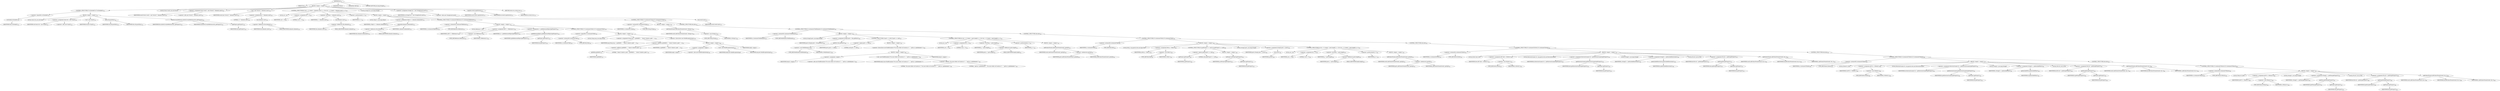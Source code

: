 digraph "list" {  
"581" [label = <(METHOD,list)<SUB>311</SUB>> ]
"77" [label = <(PARAM,this)<SUB>311</SUB>> ]
"582" [label = <(BLOCK,&lt;empty&gt;,&lt;empty&gt;)<SUB>311</SUB>> ]
"583" [label = <(CONTROL_STRUCTURE,if (!isChecked()),if (!isChecked()))<SUB>312</SUB>> ]
"584" [label = <(&lt;operator&gt;.logicalNot,!isChecked())<SUB>312</SUB>> ]
"585" [label = <(isChecked,isChecked())<SUB>312</SUB>> ]
"76" [label = <(IDENTIFIER,this,isChecked())<SUB>312</SUB>> ]
"586" [label = <(BLOCK,&lt;empty&gt;,&lt;empty&gt;)<SUB>312</SUB>> ]
"79" [label = <(LOCAL,Stack stk: java.util.Stack)> ]
"587" [label = <(&lt;operator&gt;.assignment,Stack stk = new Stack())<SUB>314</SUB>> ]
"588" [label = <(IDENTIFIER,stk,Stack stk = new Stack())<SUB>314</SUB>> ]
"589" [label = <(&lt;operator&gt;.alloc,new Stack())<SUB>314</SUB>> ]
"590" [label = <(&lt;init&gt;,new Stack())<SUB>314</SUB>> ]
"78" [label = <(IDENTIFIER,stk,new Stack())<SUB>314</SUB>> ]
"591" [label = <(push,stk.push(this))<SUB>315</SUB>> ]
"592" [label = <(IDENTIFIER,stk,stk.push(this))<SUB>315</SUB>> ]
"80" [label = <(IDENTIFIER,this,stk.push(this))<SUB>315</SUB>> ]
"593" [label = <(dieOnCircularReference,dieOnCircularReference(stk, getProject()))<SUB>316</SUB>> ]
"82" [label = <(IDENTIFIER,this,dieOnCircularReference(stk, getProject()))<SUB>316</SUB>> ]
"594" [label = <(IDENTIFIER,stk,dieOnCircularReference(stk, getProject()))<SUB>316</SUB>> ]
"595" [label = <(getProject,getProject())<SUB>316</SUB>> ]
"81" [label = <(IDENTIFIER,this,getProject())<SUB>316</SUB>> ]
"84" [label = <(LOCAL,Vector result: java.util.Vector)> ]
"596" [label = <(&lt;operator&gt;.assignment,Vector result = new Vector(2 * elements.size()))<SUB>319</SUB>> ]
"597" [label = <(IDENTIFIER,result,Vector result = new Vector(2 * elements.size()))<SUB>319</SUB>> ]
"598" [label = <(&lt;operator&gt;.alloc,new Vector(2 * elements.size()))<SUB>319</SUB>> ]
"599" [label = <(&lt;init&gt;,new Vector(2 * elements.size()))<SUB>319</SUB>> ]
"83" [label = <(IDENTIFIER,result,new Vector(2 * elements.size()))<SUB>319</SUB>> ]
"600" [label = <(&lt;operator&gt;.multiplication,2 * elements.size())<SUB>319</SUB>> ]
"601" [label = <(LITERAL,2,2 * elements.size())<SUB>319</SUB>> ]
"602" [label = <(size,elements.size())<SUB>319</SUB>> ]
"603" [label = <(&lt;operator&gt;.fieldAccess,this.elements)<SUB>319</SUB>> ]
"604" [label = <(IDENTIFIER,this,elements.size())<SUB>319</SUB>> ]
"605" [label = <(FIELD_IDENTIFIER,elements,elements)<SUB>319</SUB>> ]
"606" [label = <(CONTROL_STRUCTURE,for (int i = 0; Some(i &lt; elements.size()); i++),for (int i = 0; Some(i &lt; elements.size()); i++))<SUB>320</SUB>> ]
"607" [label = <(LOCAL,int i: int)> ]
"608" [label = <(&lt;operator&gt;.assignment,int i = 0)<SUB>320</SUB>> ]
"609" [label = <(IDENTIFIER,i,int i = 0)<SUB>320</SUB>> ]
"610" [label = <(LITERAL,0,int i = 0)<SUB>320</SUB>> ]
"611" [label = <(&lt;operator&gt;.lessThan,i &lt; elements.size())<SUB>320</SUB>> ]
"612" [label = <(IDENTIFIER,i,i &lt; elements.size())<SUB>320</SUB>> ]
"613" [label = <(size,elements.size())<SUB>320</SUB>> ]
"614" [label = <(&lt;operator&gt;.fieldAccess,this.elements)<SUB>320</SUB>> ]
"615" [label = <(IDENTIFIER,this,elements.size())<SUB>320</SUB>> ]
"616" [label = <(FIELD_IDENTIFIER,elements,elements)<SUB>320</SUB>> ]
"617" [label = <(&lt;operator&gt;.postIncrement,i++)<SUB>320</SUB>> ]
"618" [label = <(IDENTIFIER,i,i++)<SUB>320</SUB>> ]
"619" [label = <(BLOCK,&lt;empty&gt;,&lt;empty&gt;)<SUB>320</SUB>> ]
"620" [label = <(LOCAL,Object o: java.lang.Object)> ]
"621" [label = <(&lt;operator&gt;.assignment,Object o = elements.elementAt(i))<SUB>321</SUB>> ]
"622" [label = <(IDENTIFIER,o,Object o = elements.elementAt(i))<SUB>321</SUB>> ]
"623" [label = <(elementAt,elements.elementAt(i))<SUB>321</SUB>> ]
"624" [label = <(&lt;operator&gt;.fieldAccess,this.elements)<SUB>321</SUB>> ]
"625" [label = <(IDENTIFIER,this,elements.elementAt(i))<SUB>321</SUB>> ]
"626" [label = <(FIELD_IDENTIFIER,elements,elements)<SUB>321</SUB>> ]
"627" [label = <(IDENTIFIER,i,elements.elementAt(i))<SUB>321</SUB>> ]
"628" [label = <(CONTROL_STRUCTURE,if (o instanceof Reference),if (o instanceof Reference))<SUB>322</SUB>> ]
"629" [label = <(&lt;operator&gt;.instanceOf,o instanceof Reference)<SUB>322</SUB>> ]
"630" [label = <(IDENTIFIER,o,o instanceof Reference)<SUB>322</SUB>> ]
"631" [label = <(TYPE_REF,Reference,Reference)<SUB>322</SUB>> ]
"632" [label = <(BLOCK,&lt;empty&gt;,&lt;empty&gt;)<SUB>322</SUB>> ]
"633" [label = <(LOCAL,Reference r: ANY)> ]
"634" [label = <(&lt;operator&gt;.assignment,ANY r = (Reference) o)<SUB>323</SUB>> ]
"635" [label = <(IDENTIFIER,r,ANY r = (Reference) o)<SUB>323</SUB>> ]
"636" [label = <(&lt;operator&gt;.cast,(Reference) o)<SUB>323</SUB>> ]
"637" [label = <(TYPE_REF,Reference,Reference)<SUB>323</SUB>> ]
"638" [label = <(IDENTIFIER,o,(Reference) o)<SUB>323</SUB>> ]
"639" [label = <(&lt;operator&gt;.assignment,o = getReferencedObject(getProject()))<SUB>324</SUB>> ]
"640" [label = <(IDENTIFIER,o,o = getReferencedObject(getProject()))<SUB>324</SUB>> ]
"641" [label = <(getReferencedObject,getReferencedObject(getProject()))<SUB>324</SUB>> ]
"642" [label = <(IDENTIFIER,r,getReferencedObject(getProject()))<SUB>324</SUB>> ]
"643" [label = <(getProject,getProject())<SUB>324</SUB>> ]
"85" [label = <(IDENTIFIER,this,getProject())<SUB>324</SUB>> ]
"644" [label = <(CONTROL_STRUCTURE,if (!(o instanceof Path)),if (!(o instanceof Path)))<SUB>326</SUB>> ]
"645" [label = <(&lt;operator&gt;.logicalNot,!(o instanceof Path))<SUB>326</SUB>> ]
"646" [label = <(&lt;operator&gt;.instanceOf,o instanceof Path)<SUB>326</SUB>> ]
"647" [label = <(IDENTIFIER,o,o instanceof Path)<SUB>326</SUB>> ]
"648" [label = <(TYPE_REF,Path,Path)<SUB>326</SUB>> ]
"649" [label = <(BLOCK,&lt;empty&gt;,&lt;empty&gt;)<SUB>326</SUB>> ]
"650" [label = <(LOCAL,String msg: java.lang.String)> ]
"651" [label = <(&lt;operator&gt;.assignment,String msg = r.getRefId() + &quot; doesn\'t denote a path &quot; + o)<SUB>327</SUB>> ]
"652" [label = <(IDENTIFIER,msg,String msg = r.getRefId() + &quot; doesn\'t denote a path &quot; + o)<SUB>327</SUB>> ]
"653" [label = <(&lt;operator&gt;.addition,r.getRefId() + &quot; doesn\'t denote a path &quot; + o)<SUB>327</SUB>> ]
"654" [label = <(&lt;operator&gt;.addition,r.getRefId() + &quot; doesn\'t denote a path &quot;)<SUB>327</SUB>> ]
"655" [label = <(getRefId,getRefId())<SUB>327</SUB>> ]
"656" [label = <(IDENTIFIER,r,getRefId())<SUB>327</SUB>> ]
"657" [label = <(LITERAL,&quot; doesn\'t denote a path &quot;,r.getRefId() + &quot; doesn\'t denote a path &quot;)<SUB>327</SUB>> ]
"658" [label = <(IDENTIFIER,o,r.getRefId() + &quot; doesn\'t denote a path &quot; + o)<SUB>327</SUB>> ]
"659" [label = <(&lt;operator&gt;.throw,throw new BuildException(msg);)<SUB>328</SUB>> ]
"660" [label = <(BLOCK,&lt;empty&gt;,&lt;empty&gt;)<SUB>328</SUB>> ]
"661" [label = <(&lt;operator&gt;.assignment,&lt;empty&gt;)> ]
"662" [label = <(IDENTIFIER,$obj9,&lt;empty&gt;)> ]
"663" [label = <(&lt;operator&gt;.alloc,new BuildException(msg))<SUB>328</SUB>> ]
"664" [label = <(&lt;init&gt;,new BuildException(msg))<SUB>328</SUB>> ]
"665" [label = <(IDENTIFIER,$obj9,new BuildException(msg))> ]
"666" [label = <(IDENTIFIER,msg,new BuildException(msg))<SUB>328</SUB>> ]
"667" [label = <(IDENTIFIER,$obj9,&lt;empty&gt;)> ]
"668" [label = <(CONTROL_STRUCTURE,if (o instanceof String),if (o instanceof String))<SUB>332</SUB>> ]
"669" [label = <(&lt;operator&gt;.instanceOf,o instanceof String)<SUB>332</SUB>> ]
"670" [label = <(IDENTIFIER,o,o instanceof String)<SUB>332</SUB>> ]
"671" [label = <(TYPE_REF,String,String)<SUB>332</SUB>> ]
"672" [label = <(BLOCK,&lt;empty&gt;,&lt;empty&gt;)<SUB>332</SUB>> ]
"673" [label = <(addUnlessPresent,addUnlessPresent(result, (String) o))<SUB>334</SUB>> ]
"674" [label = <(IDENTIFIER,result,addUnlessPresent(result, (String) o))<SUB>334</SUB>> ]
"675" [label = <(&lt;operator&gt;.cast,(String) o)<SUB>334</SUB>> ]
"676" [label = <(TYPE_REF,String,String)<SUB>334</SUB>> ]
"677" [label = <(IDENTIFIER,o,(String) o)<SUB>334</SUB>> ]
"678" [label = <(CONTROL_STRUCTURE,else,else)<SUB>335</SUB>> ]
"679" [label = <(CONTROL_STRUCTURE,if (o instanceof PathElement),if (o instanceof PathElement))<SUB>335</SUB>> ]
"680" [label = <(&lt;operator&gt;.instanceOf,o instanceof PathElement)<SUB>335</SUB>> ]
"681" [label = <(IDENTIFIER,o,o instanceof PathElement)<SUB>335</SUB>> ]
"682" [label = <(TYPE_REF,PathElement,PathElement)<SUB>335</SUB>> ]
"683" [label = <(BLOCK,&lt;empty&gt;,&lt;empty&gt;)<SUB>335</SUB>> ]
"684" [label = <(LOCAL,String[] parts: java.lang.String[])> ]
"685" [label = <(&lt;operator&gt;.assignment,String[] parts = this.getParts())<SUB>336</SUB>> ]
"686" [label = <(IDENTIFIER,parts,String[] parts = this.getParts())<SUB>336</SUB>> ]
"687" [label = <(getParts,this.getParts())<SUB>336</SUB>> ]
"688" [label = <(&lt;operator&gt;.cast,(PathElement) o)<SUB>336</SUB>> ]
"689" [label = <(TYPE_REF,PathElement,PathElement)<SUB>336</SUB>> ]
"690" [label = <(IDENTIFIER,o,(PathElement) o)<SUB>336</SUB>> ]
"691" [label = <(CONTROL_STRUCTURE,if (parts == null),if (parts == null))<SUB>337</SUB>> ]
"692" [label = <(&lt;operator&gt;.equals,parts == null)<SUB>337</SUB>> ]
"693" [label = <(IDENTIFIER,parts,parts == null)<SUB>337</SUB>> ]
"694" [label = <(LITERAL,null,parts == null)<SUB>337</SUB>> ]
"695" [label = <(BLOCK,&lt;empty&gt;,&lt;empty&gt;)<SUB>337</SUB>> ]
"696" [label = <(&lt;operator&gt;.throw,throw new BuildException(&quot;You must either set location or&quot; + &quot; path on &lt;pathelement&gt;&quot;);)<SUB>338</SUB>> ]
"697" [label = <(BLOCK,&lt;empty&gt;,&lt;empty&gt;)<SUB>338</SUB>> ]
"698" [label = <(&lt;operator&gt;.assignment,&lt;empty&gt;)> ]
"699" [label = <(IDENTIFIER,$obj10,&lt;empty&gt;)> ]
"700" [label = <(&lt;operator&gt;.alloc,new BuildException(&quot;You must either set location or&quot; + &quot; path on &lt;pathelement&gt;&quot;))<SUB>338</SUB>> ]
"701" [label = <(&lt;init&gt;,new BuildException(&quot;You must either set location or&quot; + &quot; path on &lt;pathelement&gt;&quot;))<SUB>338</SUB>> ]
"702" [label = <(IDENTIFIER,$obj10,new BuildException(&quot;You must either set location or&quot; + &quot; path on &lt;pathelement&gt;&quot;))> ]
"703" [label = <(&lt;operator&gt;.addition,&quot;You must either set location or&quot; + &quot; path on &lt;pathelement&gt;&quot;)<SUB>338</SUB>> ]
"704" [label = <(LITERAL,&quot;You must either set location or&quot;,&quot;You must either set location or&quot; + &quot; path on &lt;pathelement&gt;&quot;)<SUB>338</SUB>> ]
"705" [label = <(LITERAL,&quot; path on &lt;pathelement&gt;&quot;,&quot;You must either set location or&quot; + &quot; path on &lt;pathelement&gt;&quot;)<SUB>339</SUB>> ]
"706" [label = <(IDENTIFIER,$obj10,&lt;empty&gt;)> ]
"707" [label = <(CONTROL_STRUCTURE,for (int j = 0; Some(j &lt; parts.length); j++),for (int j = 0; Some(j &lt; parts.length); j++))<SUB>341</SUB>> ]
"708" [label = <(LOCAL,int j: int)> ]
"709" [label = <(&lt;operator&gt;.assignment,int j = 0)<SUB>341</SUB>> ]
"710" [label = <(IDENTIFIER,j,int j = 0)<SUB>341</SUB>> ]
"711" [label = <(LITERAL,0,int j = 0)<SUB>341</SUB>> ]
"712" [label = <(&lt;operator&gt;.lessThan,j &lt; parts.length)<SUB>341</SUB>> ]
"713" [label = <(IDENTIFIER,j,j &lt; parts.length)<SUB>341</SUB>> ]
"714" [label = <(&lt;operator&gt;.fieldAccess,parts.length)<SUB>341</SUB>> ]
"715" [label = <(IDENTIFIER,parts,j &lt; parts.length)<SUB>341</SUB>> ]
"716" [label = <(FIELD_IDENTIFIER,length,length)<SUB>341</SUB>> ]
"717" [label = <(&lt;operator&gt;.postIncrement,j++)<SUB>341</SUB>> ]
"718" [label = <(IDENTIFIER,j,j++)<SUB>341</SUB>> ]
"719" [label = <(BLOCK,&lt;empty&gt;,&lt;empty&gt;)<SUB>341</SUB>> ]
"720" [label = <(addUnlessPresent,addUnlessPresent(result, parts[j]))<SUB>342</SUB>> ]
"721" [label = <(IDENTIFIER,result,addUnlessPresent(result, parts[j]))<SUB>342</SUB>> ]
"722" [label = <(&lt;operator&gt;.indexAccess,parts[j])<SUB>342</SUB>> ]
"723" [label = <(IDENTIFIER,parts,addUnlessPresent(result, parts[j]))<SUB>342</SUB>> ]
"724" [label = <(IDENTIFIER,j,addUnlessPresent(result, parts[j]))<SUB>342</SUB>> ]
"725" [label = <(CONTROL_STRUCTURE,else,else)<SUB>344</SUB>> ]
"726" [label = <(CONTROL_STRUCTURE,if (o instanceof Path),if (o instanceof Path))<SUB>344</SUB>> ]
"727" [label = <(&lt;operator&gt;.instanceOf,o instanceof Path)<SUB>344</SUB>> ]
"728" [label = <(IDENTIFIER,o,o instanceof Path)<SUB>344</SUB>> ]
"729" [label = <(TYPE_REF,Path,Path)<SUB>344</SUB>> ]
"730" [label = <(BLOCK,&lt;empty&gt;,&lt;empty&gt;)<SUB>344</SUB>> ]
"731" [label = <(LOCAL,Path p: org.apache.tools.ant.types.Path)> ]
"732" [label = <(&lt;operator&gt;.assignment,Path p = (Path) o)<SUB>345</SUB>> ]
"733" [label = <(IDENTIFIER,p,Path p = (Path) o)<SUB>345</SUB>> ]
"734" [label = <(&lt;operator&gt;.cast,(Path) o)<SUB>345</SUB>> ]
"735" [label = <(TYPE_REF,Path,Path)<SUB>345</SUB>> ]
"736" [label = <(IDENTIFIER,o,(Path) o)<SUB>345</SUB>> ]
"737" [label = <(CONTROL_STRUCTURE,if (p.getProject() == null),if (p.getProject() == null))<SUB>346</SUB>> ]
"738" [label = <(&lt;operator&gt;.equals,p.getProject() == null)<SUB>346</SUB>> ]
"739" [label = <(getProject,getProject())<SUB>346</SUB>> ]
"740" [label = <(IDENTIFIER,p,getProject())<SUB>346</SUB>> ]
"741" [label = <(LITERAL,null,p.getProject() == null)<SUB>346</SUB>> ]
"742" [label = <(BLOCK,&lt;empty&gt;,&lt;empty&gt;)<SUB>346</SUB>> ]
"743" [label = <(setProject,setProject(getProject()))<SUB>347</SUB>> ]
"744" [label = <(IDENTIFIER,p,setProject(getProject()))<SUB>347</SUB>> ]
"745" [label = <(getProject,getProject())<SUB>347</SUB>> ]
"86" [label = <(IDENTIFIER,this,getProject())<SUB>347</SUB>> ]
"746" [label = <(LOCAL,String[] parts: java.lang.String[])> ]
"747" [label = <(&lt;operator&gt;.assignment,String[] parts = p.list())<SUB>349</SUB>> ]
"748" [label = <(IDENTIFIER,parts,String[] parts = p.list())<SUB>349</SUB>> ]
"749" [label = <(list,p.list())<SUB>349</SUB>> ]
"750" [label = <(IDENTIFIER,p,p.list())<SUB>349</SUB>> ]
"751" [label = <(CONTROL_STRUCTURE,for (int j = 0; Some(j &lt; parts.length); j++),for (int j = 0; Some(j &lt; parts.length); j++))<SUB>350</SUB>> ]
"752" [label = <(LOCAL,int j: int)> ]
"753" [label = <(&lt;operator&gt;.assignment,int j = 0)<SUB>350</SUB>> ]
"754" [label = <(IDENTIFIER,j,int j = 0)<SUB>350</SUB>> ]
"755" [label = <(LITERAL,0,int j = 0)<SUB>350</SUB>> ]
"756" [label = <(&lt;operator&gt;.lessThan,j &lt; parts.length)<SUB>350</SUB>> ]
"757" [label = <(IDENTIFIER,j,j &lt; parts.length)<SUB>350</SUB>> ]
"758" [label = <(&lt;operator&gt;.fieldAccess,parts.length)<SUB>350</SUB>> ]
"759" [label = <(IDENTIFIER,parts,j &lt; parts.length)<SUB>350</SUB>> ]
"760" [label = <(FIELD_IDENTIFIER,length,length)<SUB>350</SUB>> ]
"761" [label = <(&lt;operator&gt;.postIncrement,j++)<SUB>350</SUB>> ]
"762" [label = <(IDENTIFIER,j,j++)<SUB>350</SUB>> ]
"763" [label = <(BLOCK,&lt;empty&gt;,&lt;empty&gt;)<SUB>350</SUB>> ]
"764" [label = <(addUnlessPresent,addUnlessPresent(result, parts[j]))<SUB>351</SUB>> ]
"765" [label = <(IDENTIFIER,result,addUnlessPresent(result, parts[j]))<SUB>351</SUB>> ]
"766" [label = <(&lt;operator&gt;.indexAccess,parts[j])<SUB>351</SUB>> ]
"767" [label = <(IDENTIFIER,parts,addUnlessPresent(result, parts[j]))<SUB>351</SUB>> ]
"768" [label = <(IDENTIFIER,j,addUnlessPresent(result, parts[j]))<SUB>351</SUB>> ]
"769" [label = <(CONTROL_STRUCTURE,else,else)<SUB>353</SUB>> ]
"770" [label = <(CONTROL_STRUCTURE,if (o instanceof DirSet),if (o instanceof DirSet))<SUB>353</SUB>> ]
"771" [label = <(&lt;operator&gt;.instanceOf,o instanceof DirSet)<SUB>353</SUB>> ]
"772" [label = <(IDENTIFIER,o,o instanceof DirSet)<SUB>353</SUB>> ]
"773" [label = <(TYPE_REF,DirSet,DirSet)<SUB>353</SUB>> ]
"774" [label = <(BLOCK,&lt;empty&gt;,&lt;empty&gt;)<SUB>353</SUB>> ]
"775" [label = <(LOCAL,DirSet dset: ANY)> ]
"776" [label = <(&lt;operator&gt;.assignment,ANY dset = (DirSet) o)<SUB>354</SUB>> ]
"777" [label = <(IDENTIFIER,dset,ANY dset = (DirSet) o)<SUB>354</SUB>> ]
"778" [label = <(&lt;operator&gt;.cast,(DirSet) o)<SUB>354</SUB>> ]
"779" [label = <(TYPE_REF,DirSet,DirSet)<SUB>354</SUB>> ]
"780" [label = <(IDENTIFIER,o,(DirSet) o)<SUB>354</SUB>> ]
"781" [label = <(LOCAL,DirectoryScanner ds: org.apache.tools.ant.DirectoryScanner)> ]
"782" [label = <(&lt;operator&gt;.assignment,DirectoryScanner ds = getDirectoryScanner(getProject()))<SUB>355</SUB>> ]
"783" [label = <(IDENTIFIER,ds,DirectoryScanner ds = getDirectoryScanner(getProject()))<SUB>355</SUB>> ]
"784" [label = <(getDirectoryScanner,getDirectoryScanner(getProject()))<SUB>355</SUB>> ]
"785" [label = <(IDENTIFIER,dset,getDirectoryScanner(getProject()))<SUB>355</SUB>> ]
"786" [label = <(getProject,getProject())<SUB>355</SUB>> ]
"87" [label = <(IDENTIFIER,this,getProject())<SUB>355</SUB>> ]
"787" [label = <(LOCAL,String[] s: java.lang.String[])> ]
"788" [label = <(&lt;operator&gt;.assignment,String[] s = getIncludedDirectories())<SUB>356</SUB>> ]
"789" [label = <(IDENTIFIER,s,String[] s = getIncludedDirectories())<SUB>356</SUB>> ]
"790" [label = <(getIncludedDirectories,getIncludedDirectories())<SUB>356</SUB>> ]
"791" [label = <(IDENTIFIER,ds,getIncludedDirectories())<SUB>356</SUB>> ]
"792" [label = <(LOCAL,File dir: java.io.File)> ]
"793" [label = <(&lt;operator&gt;.assignment,File dir = getDir(getProject()))<SUB>357</SUB>> ]
"794" [label = <(IDENTIFIER,dir,File dir = getDir(getProject()))<SUB>357</SUB>> ]
"795" [label = <(getDir,getDir(getProject()))<SUB>357</SUB>> ]
"796" [label = <(IDENTIFIER,dset,getDir(getProject()))<SUB>357</SUB>> ]
"797" [label = <(getProject,getProject())<SUB>357</SUB>> ]
"88" [label = <(IDENTIFIER,this,getProject())<SUB>357</SUB>> ]
"798" [label = <(addUnlessPresent,addUnlessPresent(result, dir, s))<SUB>358</SUB>> ]
"799" [label = <(IDENTIFIER,result,addUnlessPresent(result, dir, s))<SUB>358</SUB>> ]
"800" [label = <(IDENTIFIER,dir,addUnlessPresent(result, dir, s))<SUB>358</SUB>> ]
"801" [label = <(IDENTIFIER,s,addUnlessPresent(result, dir, s))<SUB>358</SUB>> ]
"802" [label = <(CONTROL_STRUCTURE,else,else)<SUB>359</SUB>> ]
"803" [label = <(CONTROL_STRUCTURE,if (o instanceof FileSet),if (o instanceof FileSet))<SUB>359</SUB>> ]
"804" [label = <(&lt;operator&gt;.instanceOf,o instanceof FileSet)<SUB>359</SUB>> ]
"805" [label = <(IDENTIFIER,o,o instanceof FileSet)<SUB>359</SUB>> ]
"806" [label = <(TYPE_REF,FileSet,FileSet)<SUB>359</SUB>> ]
"807" [label = <(BLOCK,&lt;empty&gt;,&lt;empty&gt;)<SUB>359</SUB>> ]
"808" [label = <(LOCAL,FileSet fs: ANY)> ]
"809" [label = <(&lt;operator&gt;.assignment,ANY fs = (FileSet) o)<SUB>360</SUB>> ]
"810" [label = <(IDENTIFIER,fs,ANY fs = (FileSet) o)<SUB>360</SUB>> ]
"811" [label = <(&lt;operator&gt;.cast,(FileSet) o)<SUB>360</SUB>> ]
"812" [label = <(TYPE_REF,FileSet,FileSet)<SUB>360</SUB>> ]
"813" [label = <(IDENTIFIER,o,(FileSet) o)<SUB>360</SUB>> ]
"814" [label = <(LOCAL,DirectoryScanner ds: org.apache.tools.ant.DirectoryScanner)> ]
"815" [label = <(&lt;operator&gt;.assignment,DirectoryScanner ds = getDirectoryScanner(getProject()))<SUB>361</SUB>> ]
"816" [label = <(IDENTIFIER,ds,DirectoryScanner ds = getDirectoryScanner(getProject()))<SUB>361</SUB>> ]
"817" [label = <(getDirectoryScanner,getDirectoryScanner(getProject()))<SUB>361</SUB>> ]
"818" [label = <(IDENTIFIER,fs,getDirectoryScanner(getProject()))<SUB>361</SUB>> ]
"819" [label = <(getProject,getProject())<SUB>361</SUB>> ]
"89" [label = <(IDENTIFIER,this,getProject())<SUB>361</SUB>> ]
"820" [label = <(LOCAL,String[] s: java.lang.String[])> ]
"821" [label = <(&lt;operator&gt;.assignment,String[] s = getIncludedFiles())<SUB>362</SUB>> ]
"822" [label = <(IDENTIFIER,s,String[] s = getIncludedFiles())<SUB>362</SUB>> ]
"823" [label = <(getIncludedFiles,getIncludedFiles())<SUB>362</SUB>> ]
"824" [label = <(IDENTIFIER,ds,getIncludedFiles())<SUB>362</SUB>> ]
"825" [label = <(LOCAL,File dir: java.io.File)> ]
"826" [label = <(&lt;operator&gt;.assignment,File dir = getDir(getProject()))<SUB>363</SUB>> ]
"827" [label = <(IDENTIFIER,dir,File dir = getDir(getProject()))<SUB>363</SUB>> ]
"828" [label = <(getDir,getDir(getProject()))<SUB>363</SUB>> ]
"829" [label = <(IDENTIFIER,fs,getDir(getProject()))<SUB>363</SUB>> ]
"830" [label = <(getProject,getProject())<SUB>363</SUB>> ]
"90" [label = <(IDENTIFIER,this,getProject())<SUB>363</SUB>> ]
"831" [label = <(addUnlessPresent,addUnlessPresent(result, dir, s))<SUB>364</SUB>> ]
"832" [label = <(IDENTIFIER,result,addUnlessPresent(result, dir, s))<SUB>364</SUB>> ]
"833" [label = <(IDENTIFIER,dir,addUnlessPresent(result, dir, s))<SUB>364</SUB>> ]
"834" [label = <(IDENTIFIER,s,addUnlessPresent(result, dir, s))<SUB>364</SUB>> ]
"835" [label = <(CONTROL_STRUCTURE,else,else)<SUB>365</SUB>> ]
"836" [label = <(CONTROL_STRUCTURE,if (o instanceof FileList),if (o instanceof FileList))<SUB>365</SUB>> ]
"837" [label = <(&lt;operator&gt;.instanceOf,o instanceof FileList)<SUB>365</SUB>> ]
"838" [label = <(IDENTIFIER,o,o instanceof FileList)<SUB>365</SUB>> ]
"839" [label = <(TYPE_REF,FileList,FileList)<SUB>365</SUB>> ]
"840" [label = <(BLOCK,&lt;empty&gt;,&lt;empty&gt;)<SUB>365</SUB>> ]
"841" [label = <(LOCAL,FileList fl: ANY)> ]
"842" [label = <(&lt;operator&gt;.assignment,ANY fl = (FileList) o)<SUB>366</SUB>> ]
"843" [label = <(IDENTIFIER,fl,ANY fl = (FileList) o)<SUB>366</SUB>> ]
"844" [label = <(&lt;operator&gt;.cast,(FileList) o)<SUB>366</SUB>> ]
"845" [label = <(TYPE_REF,FileList,FileList)<SUB>366</SUB>> ]
"846" [label = <(IDENTIFIER,o,(FileList) o)<SUB>366</SUB>> ]
"847" [label = <(LOCAL,String[] s: java.lang.String[])> ]
"848" [label = <(&lt;operator&gt;.assignment,String[] s = getFiles(getProject()))<SUB>367</SUB>> ]
"849" [label = <(IDENTIFIER,s,String[] s = getFiles(getProject()))<SUB>367</SUB>> ]
"850" [label = <(getFiles,getFiles(getProject()))<SUB>367</SUB>> ]
"851" [label = <(IDENTIFIER,fl,getFiles(getProject()))<SUB>367</SUB>> ]
"852" [label = <(getProject,getProject())<SUB>367</SUB>> ]
"91" [label = <(IDENTIFIER,this,getProject())<SUB>367</SUB>> ]
"853" [label = <(LOCAL,File dir: java.io.File)> ]
"854" [label = <(&lt;operator&gt;.assignment,File dir = getDir(getProject()))<SUB>368</SUB>> ]
"855" [label = <(IDENTIFIER,dir,File dir = getDir(getProject()))<SUB>368</SUB>> ]
"856" [label = <(getDir,getDir(getProject()))<SUB>368</SUB>> ]
"857" [label = <(IDENTIFIER,fl,getDir(getProject()))<SUB>368</SUB>> ]
"858" [label = <(getProject,getProject())<SUB>368</SUB>> ]
"92" [label = <(IDENTIFIER,this,getProject())<SUB>368</SUB>> ]
"859" [label = <(addUnlessPresent,addUnlessPresent(result, dir, s))<SUB>369</SUB>> ]
"860" [label = <(IDENTIFIER,result,addUnlessPresent(result, dir, s))<SUB>369</SUB>> ]
"861" [label = <(IDENTIFIER,dir,addUnlessPresent(result, dir, s))<SUB>369</SUB>> ]
"862" [label = <(IDENTIFIER,s,addUnlessPresent(result, dir, s))<SUB>369</SUB>> ]
"863" [label = <(LOCAL,String[] res: java.lang.String[])> ]
"864" [label = <(&lt;operator&gt;.assignment,String[] res = new String[result.size()])<SUB>372</SUB>> ]
"865" [label = <(IDENTIFIER,res,String[] res = new String[result.size()])<SUB>372</SUB>> ]
"866" [label = <(&lt;operator&gt;.alloc,new String[result.size()])> ]
"867" [label = <(size,result.size())<SUB>372</SUB>> ]
"868" [label = <(IDENTIFIER,result,result.size())<SUB>372</SUB>> ]
"869" [label = <(copyInto,result.copyInto(res))<SUB>373</SUB>> ]
"870" [label = <(IDENTIFIER,result,result.copyInto(res))<SUB>373</SUB>> ]
"871" [label = <(IDENTIFIER,res,result.copyInto(res))<SUB>373</SUB>> ]
"872" [label = <(RETURN,return res;,return res;)<SUB>374</SUB>> ]
"873" [label = <(IDENTIFIER,res,return res;)<SUB>374</SUB>> ]
"874" [label = <(MODIFIER,PUBLIC)> ]
"875" [label = <(MODIFIER,VIRTUAL)> ]
"876" [label = <(METHOD_RETURN,java.lang.String[])<SUB>311</SUB>> ]
  "581" -> "77" 
  "581" -> "582" 
  "581" -> "874" 
  "581" -> "875" 
  "581" -> "876" 
  "582" -> "583" 
  "582" -> "84" 
  "582" -> "596" 
  "582" -> "599" 
  "582" -> "606" 
  "582" -> "863" 
  "582" -> "864" 
  "582" -> "869" 
  "582" -> "872" 
  "583" -> "584" 
  "583" -> "586" 
  "584" -> "585" 
  "585" -> "76" 
  "586" -> "79" 
  "586" -> "587" 
  "586" -> "590" 
  "586" -> "591" 
  "586" -> "593" 
  "587" -> "588" 
  "587" -> "589" 
  "590" -> "78" 
  "591" -> "592" 
  "591" -> "80" 
  "593" -> "82" 
  "593" -> "594" 
  "593" -> "595" 
  "595" -> "81" 
  "596" -> "597" 
  "596" -> "598" 
  "599" -> "83" 
  "599" -> "600" 
  "600" -> "601" 
  "600" -> "602" 
  "602" -> "603" 
  "603" -> "604" 
  "603" -> "605" 
  "606" -> "607" 
  "606" -> "608" 
  "606" -> "611" 
  "606" -> "617" 
  "606" -> "619" 
  "608" -> "609" 
  "608" -> "610" 
  "611" -> "612" 
  "611" -> "613" 
  "613" -> "614" 
  "614" -> "615" 
  "614" -> "616" 
  "617" -> "618" 
  "619" -> "620" 
  "619" -> "621" 
  "619" -> "628" 
  "619" -> "668" 
  "621" -> "622" 
  "621" -> "623" 
  "623" -> "624" 
  "623" -> "627" 
  "624" -> "625" 
  "624" -> "626" 
  "628" -> "629" 
  "628" -> "632" 
  "629" -> "630" 
  "629" -> "631" 
  "632" -> "633" 
  "632" -> "634" 
  "632" -> "639" 
  "632" -> "644" 
  "634" -> "635" 
  "634" -> "636" 
  "636" -> "637" 
  "636" -> "638" 
  "639" -> "640" 
  "639" -> "641" 
  "641" -> "642" 
  "641" -> "643" 
  "643" -> "85" 
  "644" -> "645" 
  "644" -> "649" 
  "645" -> "646" 
  "646" -> "647" 
  "646" -> "648" 
  "649" -> "650" 
  "649" -> "651" 
  "649" -> "659" 
  "651" -> "652" 
  "651" -> "653" 
  "653" -> "654" 
  "653" -> "658" 
  "654" -> "655" 
  "654" -> "657" 
  "655" -> "656" 
  "659" -> "660" 
  "660" -> "661" 
  "660" -> "664" 
  "660" -> "667" 
  "661" -> "662" 
  "661" -> "663" 
  "664" -> "665" 
  "664" -> "666" 
  "668" -> "669" 
  "668" -> "672" 
  "668" -> "678" 
  "669" -> "670" 
  "669" -> "671" 
  "672" -> "673" 
  "673" -> "674" 
  "673" -> "675" 
  "675" -> "676" 
  "675" -> "677" 
  "678" -> "679" 
  "679" -> "680" 
  "679" -> "683" 
  "679" -> "725" 
  "680" -> "681" 
  "680" -> "682" 
  "683" -> "684" 
  "683" -> "685" 
  "683" -> "691" 
  "683" -> "707" 
  "685" -> "686" 
  "685" -> "687" 
  "687" -> "688" 
  "688" -> "689" 
  "688" -> "690" 
  "691" -> "692" 
  "691" -> "695" 
  "692" -> "693" 
  "692" -> "694" 
  "695" -> "696" 
  "696" -> "697" 
  "697" -> "698" 
  "697" -> "701" 
  "697" -> "706" 
  "698" -> "699" 
  "698" -> "700" 
  "701" -> "702" 
  "701" -> "703" 
  "703" -> "704" 
  "703" -> "705" 
  "707" -> "708" 
  "707" -> "709" 
  "707" -> "712" 
  "707" -> "717" 
  "707" -> "719" 
  "709" -> "710" 
  "709" -> "711" 
  "712" -> "713" 
  "712" -> "714" 
  "714" -> "715" 
  "714" -> "716" 
  "717" -> "718" 
  "719" -> "720" 
  "720" -> "721" 
  "720" -> "722" 
  "722" -> "723" 
  "722" -> "724" 
  "725" -> "726" 
  "726" -> "727" 
  "726" -> "730" 
  "726" -> "769" 
  "727" -> "728" 
  "727" -> "729" 
  "730" -> "731" 
  "730" -> "732" 
  "730" -> "737" 
  "730" -> "746" 
  "730" -> "747" 
  "730" -> "751" 
  "732" -> "733" 
  "732" -> "734" 
  "734" -> "735" 
  "734" -> "736" 
  "737" -> "738" 
  "737" -> "742" 
  "738" -> "739" 
  "738" -> "741" 
  "739" -> "740" 
  "742" -> "743" 
  "743" -> "744" 
  "743" -> "745" 
  "745" -> "86" 
  "747" -> "748" 
  "747" -> "749" 
  "749" -> "750" 
  "751" -> "752" 
  "751" -> "753" 
  "751" -> "756" 
  "751" -> "761" 
  "751" -> "763" 
  "753" -> "754" 
  "753" -> "755" 
  "756" -> "757" 
  "756" -> "758" 
  "758" -> "759" 
  "758" -> "760" 
  "761" -> "762" 
  "763" -> "764" 
  "764" -> "765" 
  "764" -> "766" 
  "766" -> "767" 
  "766" -> "768" 
  "769" -> "770" 
  "770" -> "771" 
  "770" -> "774" 
  "770" -> "802" 
  "771" -> "772" 
  "771" -> "773" 
  "774" -> "775" 
  "774" -> "776" 
  "774" -> "781" 
  "774" -> "782" 
  "774" -> "787" 
  "774" -> "788" 
  "774" -> "792" 
  "774" -> "793" 
  "774" -> "798" 
  "776" -> "777" 
  "776" -> "778" 
  "778" -> "779" 
  "778" -> "780" 
  "782" -> "783" 
  "782" -> "784" 
  "784" -> "785" 
  "784" -> "786" 
  "786" -> "87" 
  "788" -> "789" 
  "788" -> "790" 
  "790" -> "791" 
  "793" -> "794" 
  "793" -> "795" 
  "795" -> "796" 
  "795" -> "797" 
  "797" -> "88" 
  "798" -> "799" 
  "798" -> "800" 
  "798" -> "801" 
  "802" -> "803" 
  "803" -> "804" 
  "803" -> "807" 
  "803" -> "835" 
  "804" -> "805" 
  "804" -> "806" 
  "807" -> "808" 
  "807" -> "809" 
  "807" -> "814" 
  "807" -> "815" 
  "807" -> "820" 
  "807" -> "821" 
  "807" -> "825" 
  "807" -> "826" 
  "807" -> "831" 
  "809" -> "810" 
  "809" -> "811" 
  "811" -> "812" 
  "811" -> "813" 
  "815" -> "816" 
  "815" -> "817" 
  "817" -> "818" 
  "817" -> "819" 
  "819" -> "89" 
  "821" -> "822" 
  "821" -> "823" 
  "823" -> "824" 
  "826" -> "827" 
  "826" -> "828" 
  "828" -> "829" 
  "828" -> "830" 
  "830" -> "90" 
  "831" -> "832" 
  "831" -> "833" 
  "831" -> "834" 
  "835" -> "836" 
  "836" -> "837" 
  "836" -> "840" 
  "837" -> "838" 
  "837" -> "839" 
  "840" -> "841" 
  "840" -> "842" 
  "840" -> "847" 
  "840" -> "848" 
  "840" -> "853" 
  "840" -> "854" 
  "840" -> "859" 
  "842" -> "843" 
  "842" -> "844" 
  "844" -> "845" 
  "844" -> "846" 
  "848" -> "849" 
  "848" -> "850" 
  "850" -> "851" 
  "850" -> "852" 
  "852" -> "91" 
  "854" -> "855" 
  "854" -> "856" 
  "856" -> "857" 
  "856" -> "858" 
  "858" -> "92" 
  "859" -> "860" 
  "859" -> "861" 
  "859" -> "862" 
  "864" -> "865" 
  "864" -> "866" 
  "866" -> "867" 
  "867" -> "868" 
  "869" -> "870" 
  "869" -> "871" 
  "872" -> "873" 
}
